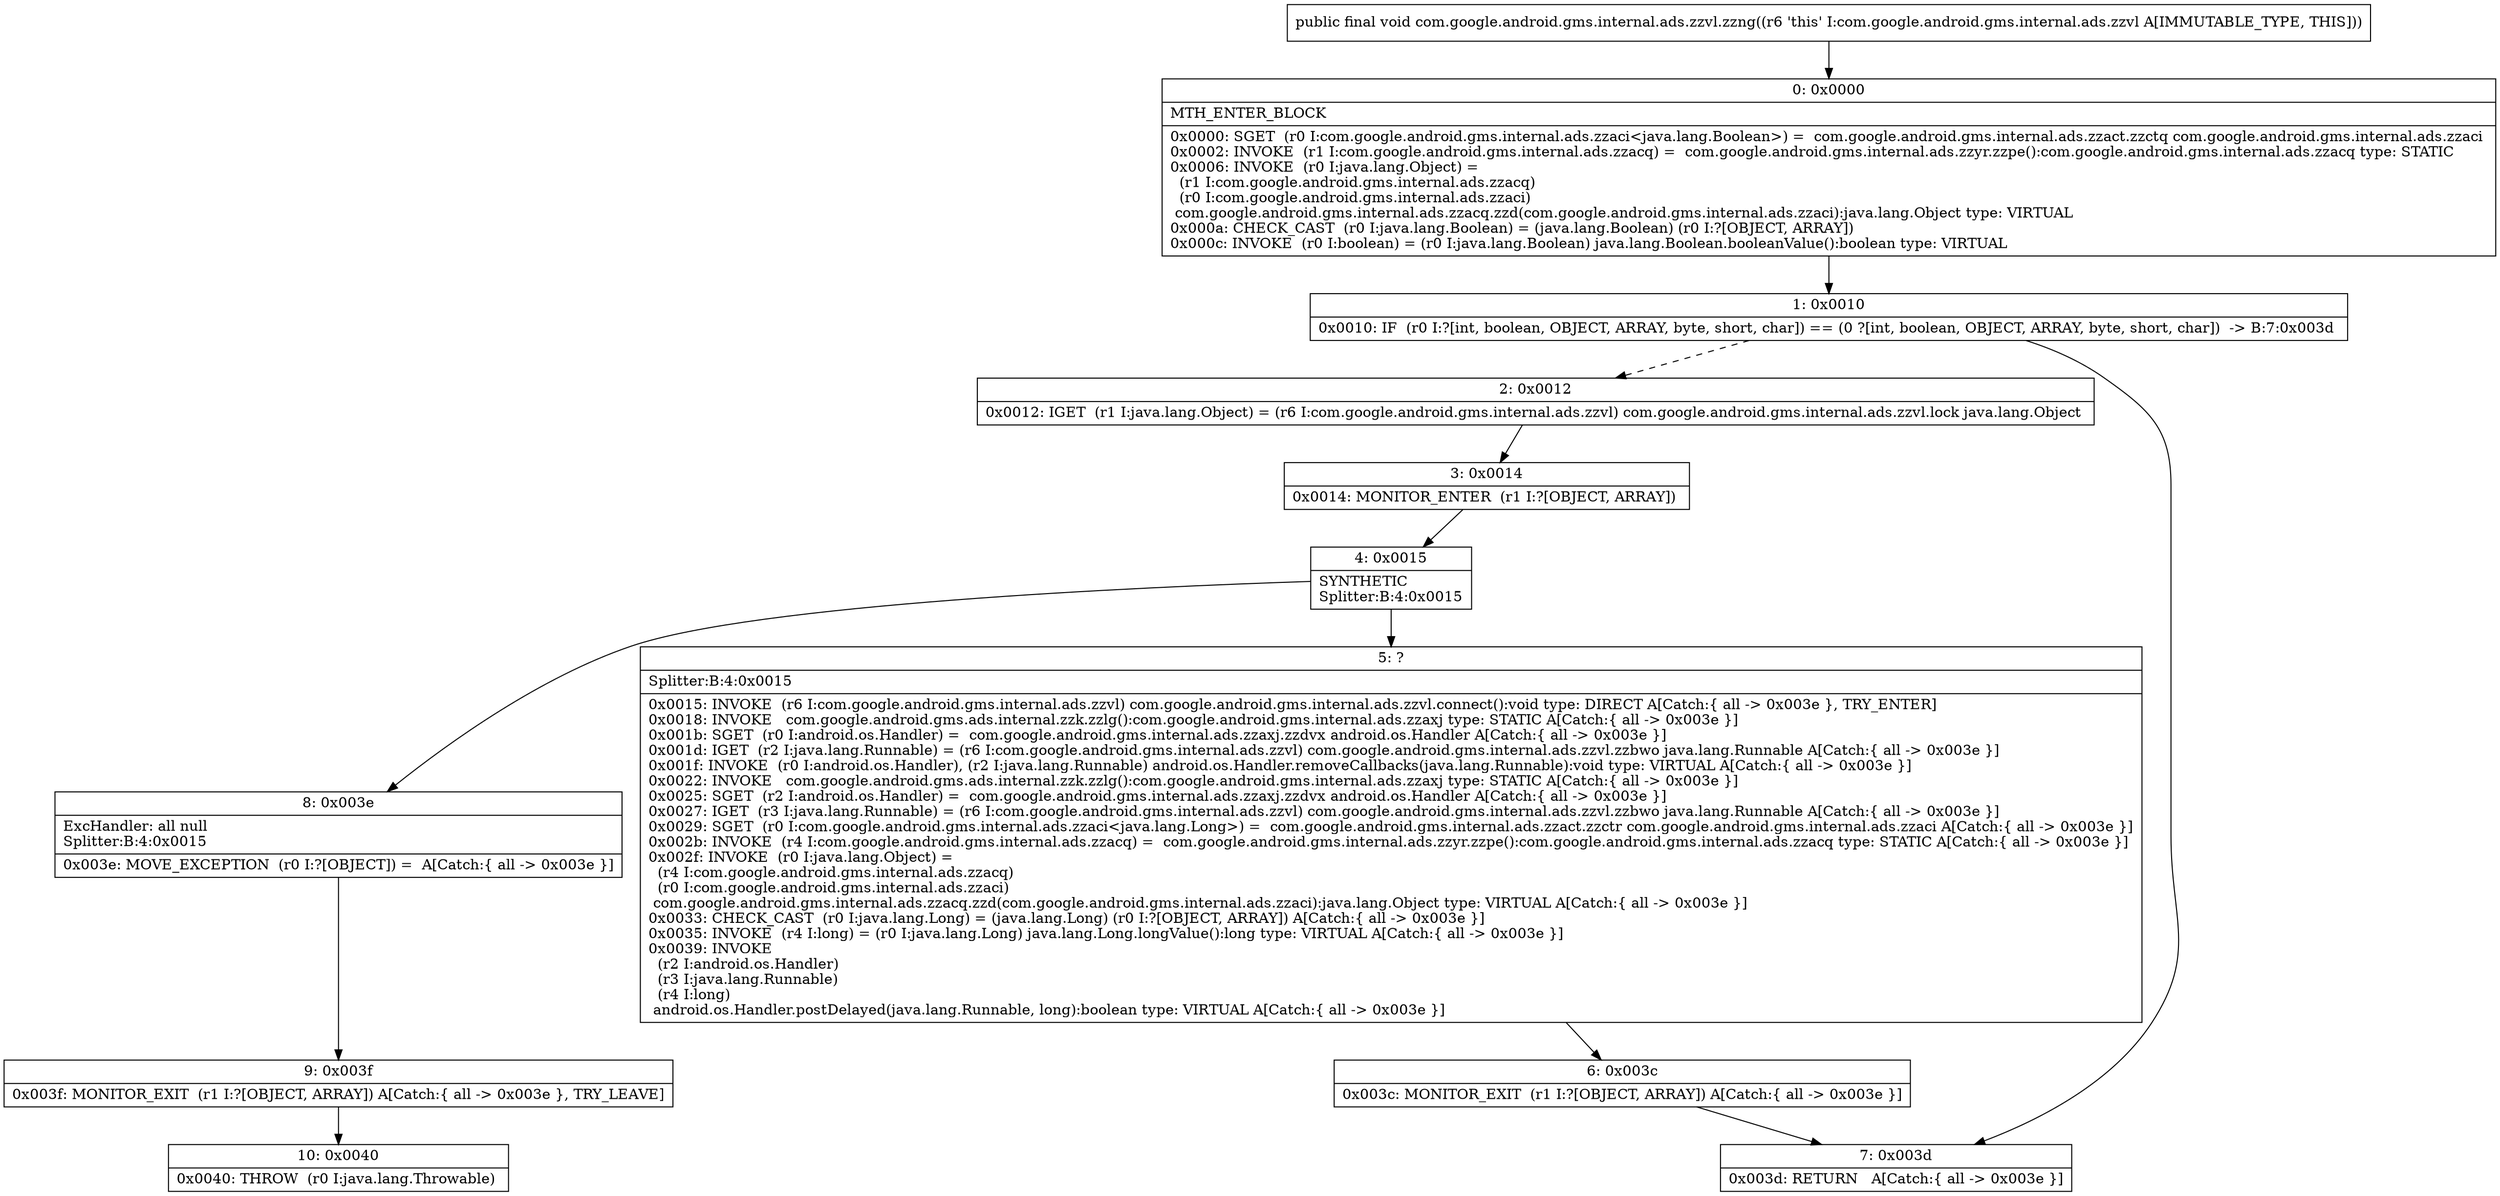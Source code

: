 digraph "CFG forcom.google.android.gms.internal.ads.zzvl.zzng()V" {
Node_0 [shape=record,label="{0\:\ 0x0000|MTH_ENTER_BLOCK\l|0x0000: SGET  (r0 I:com.google.android.gms.internal.ads.zzaci\<java.lang.Boolean\>) =  com.google.android.gms.internal.ads.zzact.zzctq com.google.android.gms.internal.ads.zzaci \l0x0002: INVOKE  (r1 I:com.google.android.gms.internal.ads.zzacq) =  com.google.android.gms.internal.ads.zzyr.zzpe():com.google.android.gms.internal.ads.zzacq type: STATIC \l0x0006: INVOKE  (r0 I:java.lang.Object) = \l  (r1 I:com.google.android.gms.internal.ads.zzacq)\l  (r0 I:com.google.android.gms.internal.ads.zzaci)\l com.google.android.gms.internal.ads.zzacq.zzd(com.google.android.gms.internal.ads.zzaci):java.lang.Object type: VIRTUAL \l0x000a: CHECK_CAST  (r0 I:java.lang.Boolean) = (java.lang.Boolean) (r0 I:?[OBJECT, ARRAY]) \l0x000c: INVOKE  (r0 I:boolean) = (r0 I:java.lang.Boolean) java.lang.Boolean.booleanValue():boolean type: VIRTUAL \l}"];
Node_1 [shape=record,label="{1\:\ 0x0010|0x0010: IF  (r0 I:?[int, boolean, OBJECT, ARRAY, byte, short, char]) == (0 ?[int, boolean, OBJECT, ARRAY, byte, short, char])  \-\> B:7:0x003d \l}"];
Node_2 [shape=record,label="{2\:\ 0x0012|0x0012: IGET  (r1 I:java.lang.Object) = (r6 I:com.google.android.gms.internal.ads.zzvl) com.google.android.gms.internal.ads.zzvl.lock java.lang.Object \l}"];
Node_3 [shape=record,label="{3\:\ 0x0014|0x0014: MONITOR_ENTER  (r1 I:?[OBJECT, ARRAY]) \l}"];
Node_4 [shape=record,label="{4\:\ 0x0015|SYNTHETIC\lSplitter:B:4:0x0015\l}"];
Node_5 [shape=record,label="{5\:\ ?|Splitter:B:4:0x0015\l|0x0015: INVOKE  (r6 I:com.google.android.gms.internal.ads.zzvl) com.google.android.gms.internal.ads.zzvl.connect():void type: DIRECT A[Catch:\{ all \-\> 0x003e \}, TRY_ENTER]\l0x0018: INVOKE   com.google.android.gms.ads.internal.zzk.zzlg():com.google.android.gms.internal.ads.zzaxj type: STATIC A[Catch:\{ all \-\> 0x003e \}]\l0x001b: SGET  (r0 I:android.os.Handler) =  com.google.android.gms.internal.ads.zzaxj.zzdvx android.os.Handler A[Catch:\{ all \-\> 0x003e \}]\l0x001d: IGET  (r2 I:java.lang.Runnable) = (r6 I:com.google.android.gms.internal.ads.zzvl) com.google.android.gms.internal.ads.zzvl.zzbwo java.lang.Runnable A[Catch:\{ all \-\> 0x003e \}]\l0x001f: INVOKE  (r0 I:android.os.Handler), (r2 I:java.lang.Runnable) android.os.Handler.removeCallbacks(java.lang.Runnable):void type: VIRTUAL A[Catch:\{ all \-\> 0x003e \}]\l0x0022: INVOKE   com.google.android.gms.ads.internal.zzk.zzlg():com.google.android.gms.internal.ads.zzaxj type: STATIC A[Catch:\{ all \-\> 0x003e \}]\l0x0025: SGET  (r2 I:android.os.Handler) =  com.google.android.gms.internal.ads.zzaxj.zzdvx android.os.Handler A[Catch:\{ all \-\> 0x003e \}]\l0x0027: IGET  (r3 I:java.lang.Runnable) = (r6 I:com.google.android.gms.internal.ads.zzvl) com.google.android.gms.internal.ads.zzvl.zzbwo java.lang.Runnable A[Catch:\{ all \-\> 0x003e \}]\l0x0029: SGET  (r0 I:com.google.android.gms.internal.ads.zzaci\<java.lang.Long\>) =  com.google.android.gms.internal.ads.zzact.zzctr com.google.android.gms.internal.ads.zzaci A[Catch:\{ all \-\> 0x003e \}]\l0x002b: INVOKE  (r4 I:com.google.android.gms.internal.ads.zzacq) =  com.google.android.gms.internal.ads.zzyr.zzpe():com.google.android.gms.internal.ads.zzacq type: STATIC A[Catch:\{ all \-\> 0x003e \}]\l0x002f: INVOKE  (r0 I:java.lang.Object) = \l  (r4 I:com.google.android.gms.internal.ads.zzacq)\l  (r0 I:com.google.android.gms.internal.ads.zzaci)\l com.google.android.gms.internal.ads.zzacq.zzd(com.google.android.gms.internal.ads.zzaci):java.lang.Object type: VIRTUAL A[Catch:\{ all \-\> 0x003e \}]\l0x0033: CHECK_CAST  (r0 I:java.lang.Long) = (java.lang.Long) (r0 I:?[OBJECT, ARRAY]) A[Catch:\{ all \-\> 0x003e \}]\l0x0035: INVOKE  (r4 I:long) = (r0 I:java.lang.Long) java.lang.Long.longValue():long type: VIRTUAL A[Catch:\{ all \-\> 0x003e \}]\l0x0039: INVOKE  \l  (r2 I:android.os.Handler)\l  (r3 I:java.lang.Runnable)\l  (r4 I:long)\l android.os.Handler.postDelayed(java.lang.Runnable, long):boolean type: VIRTUAL A[Catch:\{ all \-\> 0x003e \}]\l}"];
Node_6 [shape=record,label="{6\:\ 0x003c|0x003c: MONITOR_EXIT  (r1 I:?[OBJECT, ARRAY]) A[Catch:\{ all \-\> 0x003e \}]\l}"];
Node_7 [shape=record,label="{7\:\ 0x003d|0x003d: RETURN   A[Catch:\{ all \-\> 0x003e \}]\l}"];
Node_8 [shape=record,label="{8\:\ 0x003e|ExcHandler: all null\lSplitter:B:4:0x0015\l|0x003e: MOVE_EXCEPTION  (r0 I:?[OBJECT]) =  A[Catch:\{ all \-\> 0x003e \}]\l}"];
Node_9 [shape=record,label="{9\:\ 0x003f|0x003f: MONITOR_EXIT  (r1 I:?[OBJECT, ARRAY]) A[Catch:\{ all \-\> 0x003e \}, TRY_LEAVE]\l}"];
Node_10 [shape=record,label="{10\:\ 0x0040|0x0040: THROW  (r0 I:java.lang.Throwable) \l}"];
MethodNode[shape=record,label="{public final void com.google.android.gms.internal.ads.zzvl.zzng((r6 'this' I:com.google.android.gms.internal.ads.zzvl A[IMMUTABLE_TYPE, THIS])) }"];
MethodNode -> Node_0;
Node_0 -> Node_1;
Node_1 -> Node_2[style=dashed];
Node_1 -> Node_7;
Node_2 -> Node_3;
Node_3 -> Node_4;
Node_4 -> Node_5;
Node_4 -> Node_8;
Node_5 -> Node_6;
Node_6 -> Node_7;
Node_8 -> Node_9;
Node_9 -> Node_10;
}

